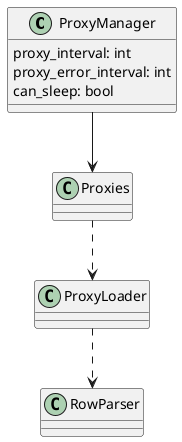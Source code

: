 @startuml
class ProxyManager{
      proxy_interval: int
      proxy_error_interval: int
      can_sleep: bool
}
ProxyManager --> Proxies
Proxies ..> ProxyLoader
ProxyLoader ..> RowParser
@enduml